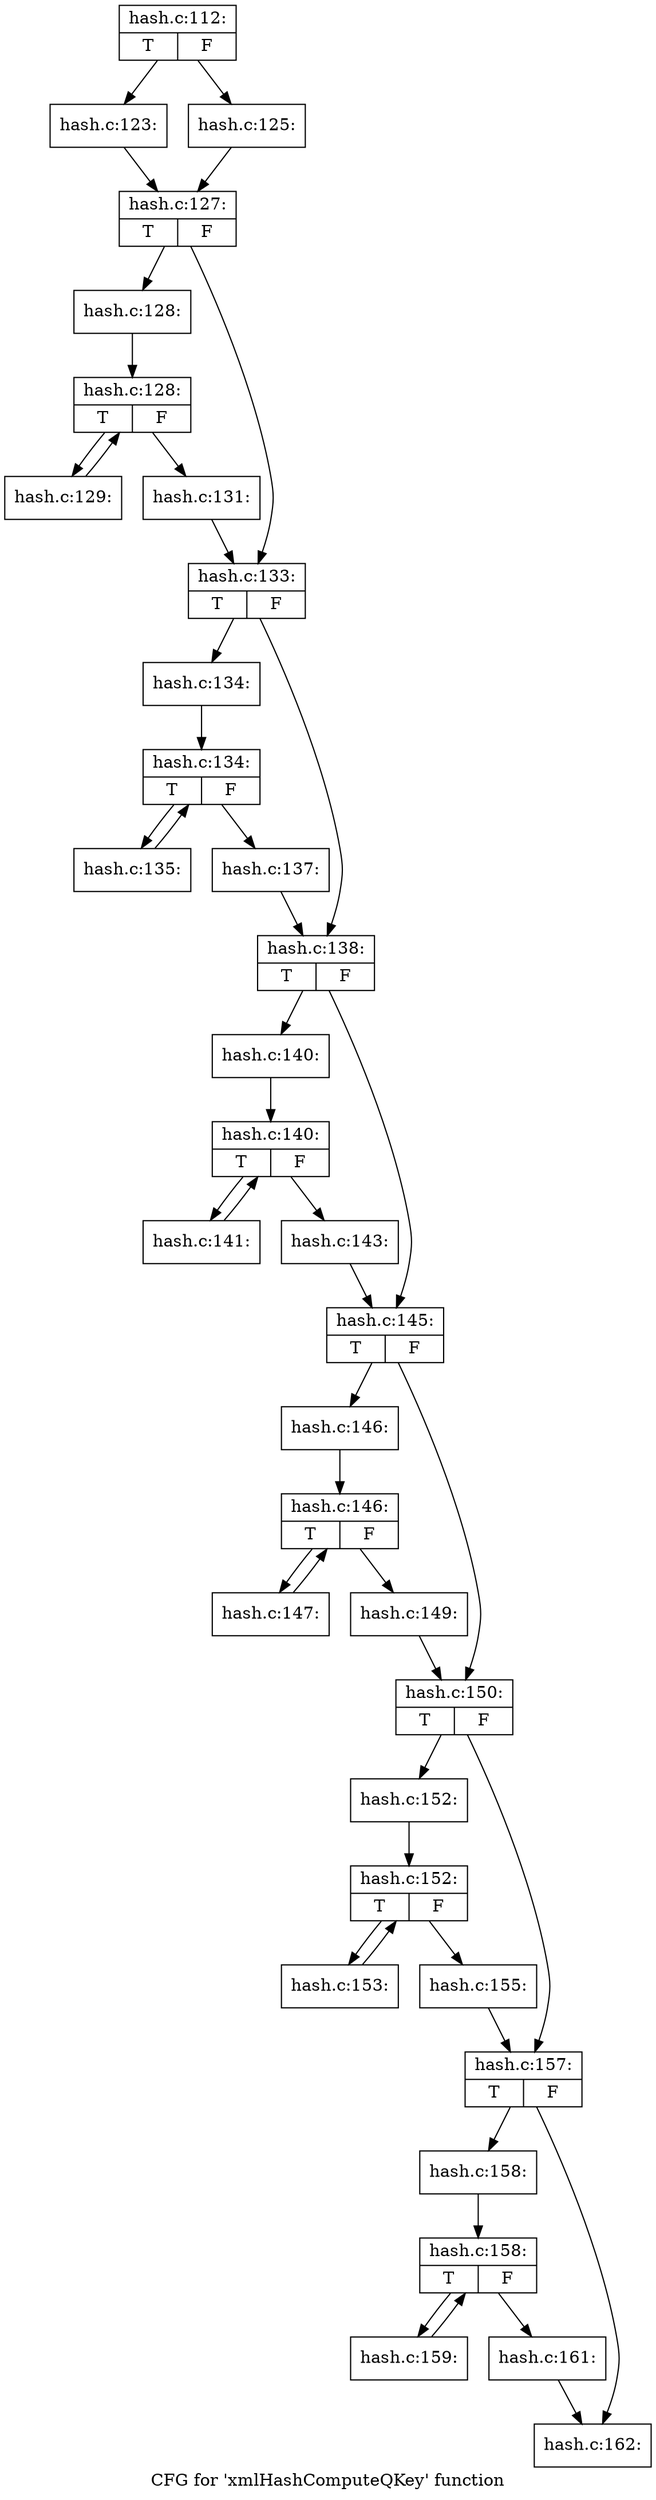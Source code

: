 digraph "CFG for 'xmlHashComputeQKey' function" {
	label="CFG for 'xmlHashComputeQKey' function";

	Node0x3dbc770 [shape=record,label="{hash.c:112:|{<s0>T|<s1>F}}"];
	Node0x3dbc770 -> Node0x3dc0960;
	Node0x3dbc770 -> Node0x3dc0a00;
	Node0x3dc0960 [shape=record,label="{hash.c:123:}"];
	Node0x3dc0960 -> Node0x3dc09b0;
	Node0x3dc0a00 [shape=record,label="{hash.c:125:}"];
	Node0x3dc0a00 -> Node0x3dc09b0;
	Node0x3dc09b0 [shape=record,label="{hash.c:127:|{<s0>T|<s1>F}}"];
	Node0x3dc09b0 -> Node0x3dc1740;
	Node0x3dc09b0 -> Node0x3dc1790;
	Node0x3dc1740 [shape=record,label="{hash.c:128:}"];
	Node0x3dc1740 -> Node0x3dc1ae0;
	Node0x3dc1ae0 [shape=record,label="{hash.c:128:|{<s0>T|<s1>F}}"];
	Node0x3dc1ae0 -> Node0x3dc2100;
	Node0x3dc1ae0 -> Node0x3dc1ca0;
	Node0x3dc2100 [shape=record,label="{hash.c:129:}"];
	Node0x3dc2100 -> Node0x3dc1ae0;
	Node0x3dc1ca0 [shape=record,label="{hash.c:131:}"];
	Node0x3dc1ca0 -> Node0x3dc1790;
	Node0x3dc1790 [shape=record,label="{hash.c:133:|{<s0>T|<s1>F}}"];
	Node0x3dc1790 -> Node0x3dc33f0;
	Node0x3dc1790 -> Node0x3dc3440;
	Node0x3dc33f0 [shape=record,label="{hash.c:134:}"];
	Node0x3dc33f0 -> Node0x3dc3790;
	Node0x3dc3790 [shape=record,label="{hash.c:134:|{<s0>T|<s1>F}}"];
	Node0x3dc3790 -> Node0x3dc3db0;
	Node0x3dc3790 -> Node0x3dc3950;
	Node0x3dc3db0 [shape=record,label="{hash.c:135:}"];
	Node0x3dc3db0 -> Node0x3dc3790;
	Node0x3dc3950 [shape=record,label="{hash.c:137:}"];
	Node0x3dc3950 -> Node0x3dc3440;
	Node0x3dc3440 [shape=record,label="{hash.c:138:|{<s0>T|<s1>F}}"];
	Node0x3dc3440 -> Node0x3dc4f10;
	Node0x3dc3440 -> Node0x3dc4f60;
	Node0x3dc4f10 [shape=record,label="{hash.c:140:}"];
	Node0x3dc4f10 -> Node0x3dc52b0;
	Node0x3dc52b0 [shape=record,label="{hash.c:140:|{<s0>T|<s1>F}}"];
	Node0x3dc52b0 -> Node0x3dc58d0;
	Node0x3dc52b0 -> Node0x3dc5470;
	Node0x3dc58d0 [shape=record,label="{hash.c:141:}"];
	Node0x3dc58d0 -> Node0x3dc52b0;
	Node0x3dc5470 [shape=record,label="{hash.c:143:}"];
	Node0x3dc5470 -> Node0x3dc4f60;
	Node0x3dc4f60 [shape=record,label="{hash.c:145:|{<s0>T|<s1>F}}"];
	Node0x3dc4f60 -> Node0x3dc6b40;
	Node0x3dc4f60 -> Node0x3dc6b90;
	Node0x3dc6b40 [shape=record,label="{hash.c:146:}"];
	Node0x3dc6b40 -> Node0x3dc6ee0;
	Node0x3dc6ee0 [shape=record,label="{hash.c:146:|{<s0>T|<s1>F}}"];
	Node0x3dc6ee0 -> Node0x3dc7500;
	Node0x3dc6ee0 -> Node0x3dc70a0;
	Node0x3dc7500 [shape=record,label="{hash.c:147:}"];
	Node0x3dc7500 -> Node0x3dc6ee0;
	Node0x3dc70a0 [shape=record,label="{hash.c:149:}"];
	Node0x3dc70a0 -> Node0x3dc6b90;
	Node0x3dc6b90 [shape=record,label="{hash.c:150:|{<s0>T|<s1>F}}"];
	Node0x3dc6b90 -> Node0x3dc8660;
	Node0x3dc6b90 -> Node0x3dc86b0;
	Node0x3dc8660 [shape=record,label="{hash.c:152:}"];
	Node0x3dc8660 -> Node0x3dc8a00;
	Node0x3dc8a00 [shape=record,label="{hash.c:152:|{<s0>T|<s1>F}}"];
	Node0x3dc8a00 -> Node0x3dc9020;
	Node0x3dc8a00 -> Node0x3dc8bc0;
	Node0x3dc9020 [shape=record,label="{hash.c:153:}"];
	Node0x3dc9020 -> Node0x3dc8a00;
	Node0x3dc8bc0 [shape=record,label="{hash.c:155:}"];
	Node0x3dc8bc0 -> Node0x3dc86b0;
	Node0x3dc86b0 [shape=record,label="{hash.c:157:|{<s0>T|<s1>F}}"];
	Node0x3dc86b0 -> Node0x3dca290;
	Node0x3dc86b0 -> Node0x3dca2e0;
	Node0x3dca290 [shape=record,label="{hash.c:158:}"];
	Node0x3dca290 -> Node0x3dca630;
	Node0x3dca630 [shape=record,label="{hash.c:158:|{<s0>T|<s1>F}}"];
	Node0x3dca630 -> Node0x3dcac50;
	Node0x3dca630 -> Node0x3dca7f0;
	Node0x3dcac50 [shape=record,label="{hash.c:159:}"];
	Node0x3dcac50 -> Node0x3dca630;
	Node0x3dca7f0 [shape=record,label="{hash.c:161:}"];
	Node0x3dca7f0 -> Node0x3dca2e0;
	Node0x3dca2e0 [shape=record,label="{hash.c:162:}"];
}
